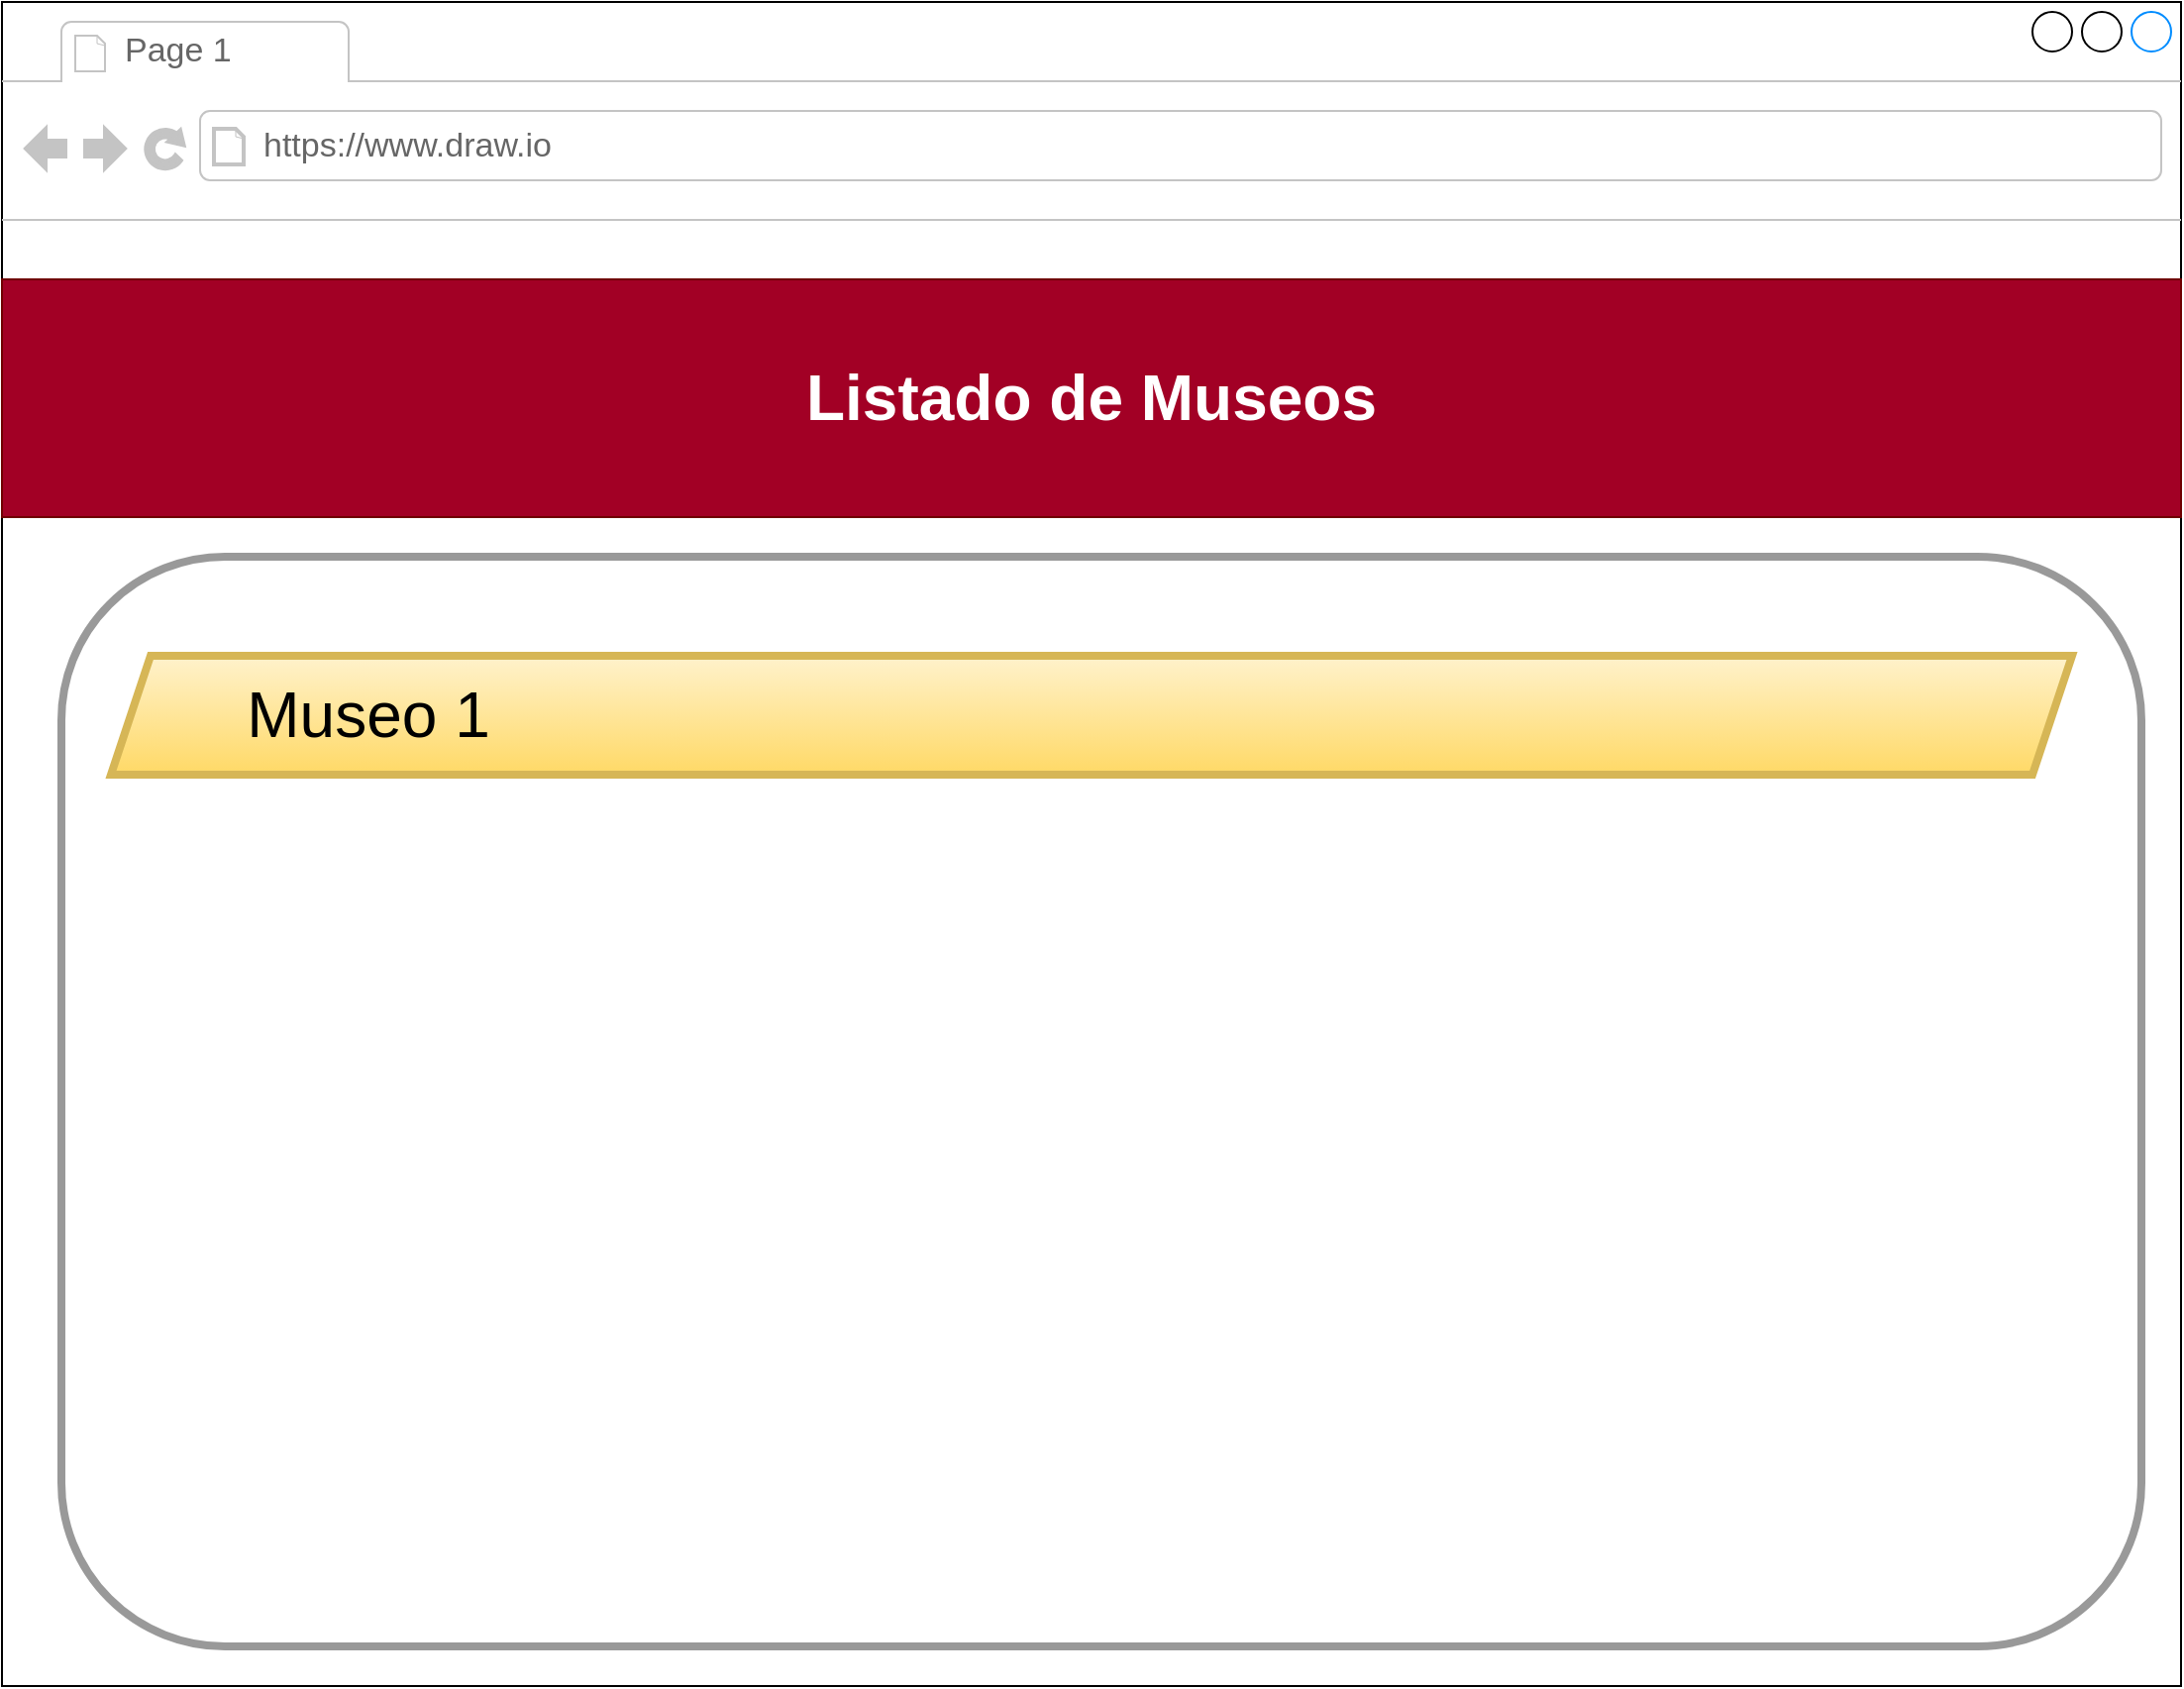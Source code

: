 <mxfile version="17.4.0" type="github">
  <diagram id="G9YDtZNS8vxYCiVmpHmE" name="Page-1">
    <mxGraphModel dx="2062" dy="1122" grid="1" gridSize="10" guides="1" tooltips="1" connect="1" arrows="1" fold="1" page="1" pageScale="1" pageWidth="1100" pageHeight="850" math="0" shadow="0">
      <root>
        <mxCell id="0" />
        <mxCell id="1" parent="0" />
        <mxCell id="_35vmE1SN305zqZREKFg-1" value="" style="strokeWidth=1;shadow=0;dashed=0;align=center;html=1;shape=mxgraph.mockup.containers.browserWindow;rSize=0;strokeColor2=#008cff;strokeColor3=#c4c4c4;mainText=,;recursiveResize=0;fontSize=21;" vertex="1" parent="1">
          <mxGeometry width="1100" height="850" as="geometry" />
        </mxCell>
        <mxCell id="_35vmE1SN305zqZREKFg-2" value="Page 1" style="strokeWidth=1;shadow=0;dashed=0;align=center;html=1;shape=mxgraph.mockup.containers.anchor;fontSize=17;fontColor=#666666;align=left;" vertex="1" parent="_35vmE1SN305zqZREKFg-1">
          <mxGeometry x="60" y="12" width="110" height="26" as="geometry" />
        </mxCell>
        <mxCell id="_35vmE1SN305zqZREKFg-3" value="https://www.draw.io" style="strokeWidth=1;shadow=0;dashed=0;align=center;html=1;shape=mxgraph.mockup.containers.anchor;rSize=0;fontSize=17;fontColor=#666666;align=left;" vertex="1" parent="_35vmE1SN305zqZREKFg-1">
          <mxGeometry x="130" y="60" width="250" height="26" as="geometry" />
        </mxCell>
        <mxCell id="_35vmE1SN305zqZREKFg-4" value="&lt;h1 style=&quot;font-size: 32px;&quot;&gt;Listado de Museos&lt;/h1&gt;" style="text;html=1;strokeColor=#6F0000;fillColor=#a20025;align=center;verticalAlign=middle;whiteSpace=wrap;rounded=0;fontColor=#ffffff;gradientDirection=south;fontSize=32;" vertex="1" parent="_35vmE1SN305zqZREKFg-1">
          <mxGeometry y="140" width="1100" height="120" as="geometry" />
        </mxCell>
        <mxCell id="_35vmE1SN305zqZREKFg-6" value="" style="rounded=1;whiteSpace=wrap;html=1;perimeterSpacing=18;strokeWidth=4;opacity=40;glass=0;shadow=0;sketch=0;" vertex="1" parent="_35vmE1SN305zqZREKFg-1">
          <mxGeometry x="30" y="280" width="1050" height="550" as="geometry" />
        </mxCell>
        <mxCell id="_35vmE1SN305zqZREKFg-8" value="" style="shape=parallelogram;perimeter=parallelogramPerimeter;whiteSpace=wrap;html=1;fixedSize=1;rounded=0;shadow=0;glass=0;sketch=0;fontFamily=Helvetica;fontSize=32;strokeWidth=4;fillColor=#fff2cc;strokeColor=#d6b656;gradientColor=#ffd966;" vertex="1" parent="_35vmE1SN305zqZREKFg-1">
          <mxGeometry x="55" y="330" width="990" height="60" as="geometry" />
        </mxCell>
        <mxCell id="_35vmE1SN305zqZREKFg-9" value="Museo 1" style="text;html=1;strokeColor=none;fillColor=none;align=center;verticalAlign=middle;whiteSpace=wrap;rounded=0;shadow=0;glass=0;sketch=0;fontFamily=Helvetica;fontSize=32;fontColor=default;opacity=40;" vertex="1" parent="_35vmE1SN305zqZREKFg-1">
          <mxGeometry x="80" y="345" width="210" height="30" as="geometry" />
        </mxCell>
      </root>
    </mxGraphModel>
  </diagram>
</mxfile>
